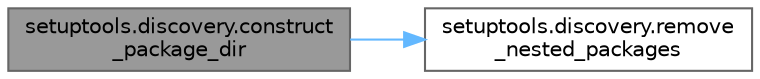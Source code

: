 digraph "setuptools.discovery.construct_package_dir"
{
 // LATEX_PDF_SIZE
  bgcolor="transparent";
  edge [fontname=Helvetica,fontsize=10,labelfontname=Helvetica,labelfontsize=10];
  node [fontname=Helvetica,fontsize=10,shape=box,height=0.2,width=0.4];
  rankdir="LR";
  Node1 [id="Node000001",label="setuptools.discovery.construct\l_package_dir",height=0.2,width=0.4,color="gray40", fillcolor="grey60", style="filled", fontcolor="black",tooltip=" "];
  Node1 -> Node2 [id="edge1_Node000001_Node000002",color="steelblue1",style="solid",tooltip=" "];
  Node2 [id="Node000002",label="setuptools.discovery.remove\l_nested_packages",height=0.2,width=0.4,color="grey40", fillcolor="white", style="filled",URL="$namespacesetuptools_1_1discovery.html#a500e6a32d38299828de25766b59df3fa",tooltip=" "];
}

